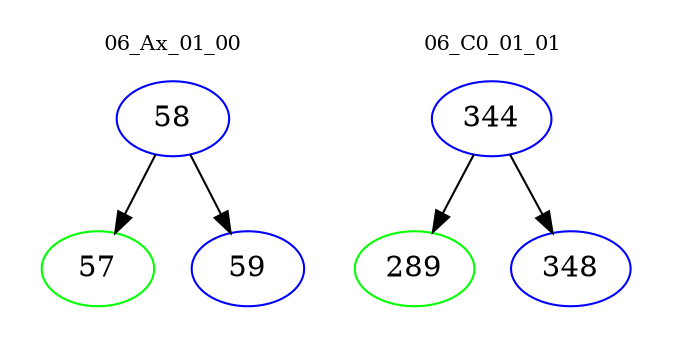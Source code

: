 digraph{
subgraph cluster_0 {
color = white
label = "06_Ax_01_00";
fontsize=10;
T0_58 [label="58", color="blue"]
T0_58 -> T0_57 [color="black"]
T0_57 [label="57", color="green"]
T0_58 -> T0_59 [color="black"]
T0_59 [label="59", color="blue"]
}
subgraph cluster_1 {
color = white
label = "06_C0_01_01";
fontsize=10;
T1_344 [label="344", color="blue"]
T1_344 -> T1_289 [color="black"]
T1_289 [label="289", color="green"]
T1_344 -> T1_348 [color="black"]
T1_348 [label="348", color="blue"]
}
}
